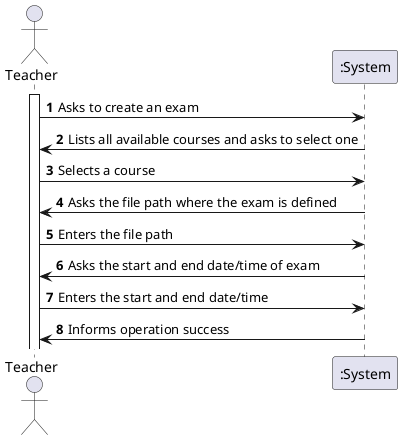 @startuml US2001_SSD
autonumber

actor "Teacher" as teacher
participant ":System" as system

activate teacher

teacher -> system : Asks to create an exam
system -> teacher : Lists all available courses and asks to select one
teacher -> system : Selects a course
system -> teacher : Asks the file path where the exam is defined
teacher -> system : Enters the file path
system -> teacher : Asks the start and end date/time of exam
teacher -> system : Enters the start and end date/time
system -> teacher : Informs operation success

@enduml
